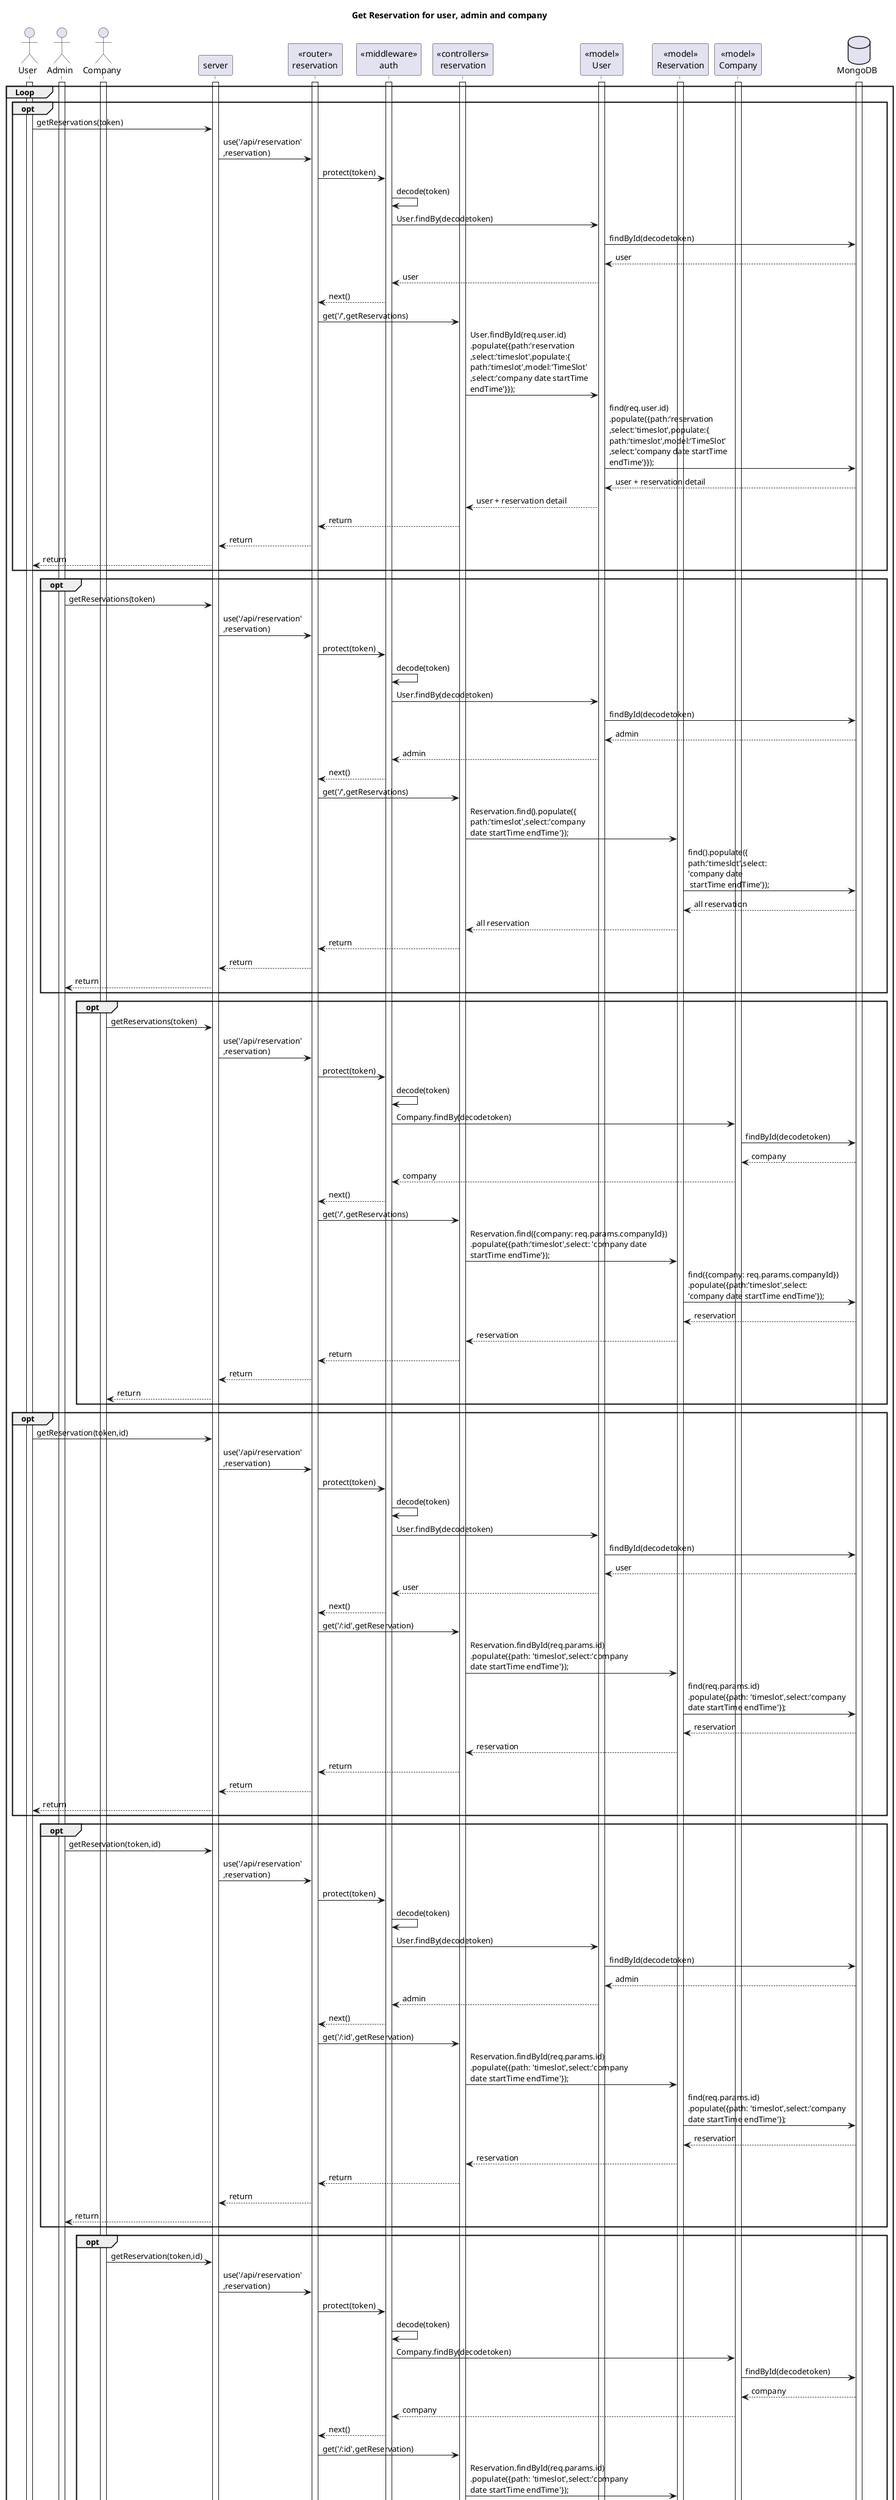 @startuml

footer Page %page% of %lastpage%
title "Get Reservation for user, admin and company"


actor "User" as user
actor "Admin" as admin
actor "Company" as company
participant "server" as server
participant "<<router>>\nreservation" as routerReserv
participant "<<middleware>>\nauth" as middleAuth
participant "<<controllers>>\nreservation" as controllersReserv
participant "<<model>>\nUser" as modelUser
participant "<<model>>\nReservation" as modelReserv
participant "<<model>>\nCompany" as modelComp
database "MongoDB" as mongoDB

group Loop
    'get reservations for user
    group opt 
        activate user
        activate server
        activate routerReserv
        activate middleAuth
        activate controllersReserv
        activate modelUser
        activate modelReserv
        activate mongoDB
        activate admin
        activate company
        activate modelComp
        user->server :getReservations(token)
        server->routerReserv :use('/api/reservation'\n,reservation)
        routerReserv -> middleAuth : protect(token)
        middleAuth -> middleAuth : decode(token)
        middleAuth -> modelUser : User.findBy(decodetoken)
        modelUser -> mongoDB : findById(decodetoken)

        modelUser <-- mongoDB : user
        middleAuth <-- modelUser : user
        routerReserv <-- middleAuth : next()

        routerReserv -> controllersReserv : get('/',getReservations)
        controllersReserv -> modelUser :  User.findById(req.user.id)\n.populate({path:'reservation\n,select:'timeslot',populate:{\npath:'timeslot',model:'TimeSlot'\n,select:'company date startTime\nendTime'}});
        modelUser -> mongoDB :  find(req.user.id)\n.populate({path:'reservation\n,select:'timeslot',populate:{\npath:'timeslot',model:'TimeSlot'\n,select:'company date startTime\nendTime'}});

        modelUser <-- mongoDB : user + reservation detail
        controllersReserv <-- modelUser : user + reservation detail
        routerReserv <-- controllersReserv : return
        server <-- routerReserv : return
        user <-- server : return
    end

    'get reservations for admin
     group opt 
        admin->server :getReservations(token)
        server->routerReserv :use('/api/reservation'\n,reservation)
        routerReserv -> middleAuth : protect(token)
        middleAuth -> middleAuth : decode(token)
        middleAuth -> modelUser : User.findBy(decodetoken)
        modelUser -> mongoDB : findById(decodetoken)

        modelUser <-- mongoDB : admin
        middleAuth <-- modelUser : admin
        routerReserv <-- middleAuth : next()

        routerReserv -> controllersReserv : get('/',getReservations)
        controllersReserv -> modelReserv :  Reservation.find().populate({\npath:'timeslot',select:'company \ndate startTime endTime'});
        modelReserv -> mongoDB :  find().populate({\npath:'timeslot',select:\n'company date\n startTime endTime'});

        modelReserv <-- mongoDB : all reservation
        controllersReserv <-- modelReserv : all reservation
        routerReserv <-- controllersReserv : return
        server <-- routerReserv : return
        admin <-- server : return
    end

    'get reservations for compaany
    group opt 
        company->server :getReservations(token)
        server->routerReserv :use('/api/reservation'\n,reservation)
        routerReserv -> middleAuth : protect(token)
        middleAuth -> middleAuth : decode(token)
        middleAuth -> modelComp : Company.findBy(decodetoken)
        modelComp -> mongoDB : findById(decodetoken)

        modelComp <-- mongoDB : company
        middleAuth <-- modelComp : company
        routerReserv <-- middleAuth : next()

        routerReserv -> controllersReserv : get('/',getReservations)
        controllersReserv -> modelReserv :  Reservation.find({company: req.params.companyId})\n.populate({path:'timeslot',select: 'company date\nstartTime endTime'});
        modelReserv -> mongoDB :  find({company: req.params.companyId})\n.populate({path:'timeslot',select:\n'company date startTime endTime'});

        modelReserv <-- mongoDB : reservation
        controllersReserv <-- modelReserv : reservation
        routerReserv <-- controllersReserv : return
        server <-- routerReserv : return
        company <-- server : return
    end

    'get single reservation for user
    group opt 
        user->server :getReservation(token,id)
        server->routerReserv :use('/api/reservation'\n,reservation)
        routerReserv -> middleAuth : protect(token)
        middleAuth -> middleAuth : decode(token)
        middleAuth -> modelUser : User.findBy(decodetoken)
        modelUser -> mongoDB : findById(decodetoken)

        modelUser <-- mongoDB : user
        middleAuth <-- modelUser : user
        routerReserv <-- middleAuth : next()

        routerReserv -> controllersReserv : get('/:id',getReservation)
        controllersReserv -> modelReserv : Reservation.findById(req.params.id)\n.populate({path: 'timeslot',select:'company\ndate startTime endTime'});
        modelReserv -> mongoDB :  find(req.params.id)\n.populate({path: 'timeslot',select:'company\ndate startTime endTime'});

        modelReserv <-- mongoDB : reservation
        controllersReserv <-- modelReserv : reservation

        'controllersReserv -> controllersReserv : if(reservation.user.toString() !== req.user.id)

        routerReserv <-- controllersReserv : return
        server <-- routerReserv : return
        user <-- server : return
    end

    'get single reservation for admin
    group opt 
        admin->server :getReservation(token,id)
        server->routerReserv :use('/api/reservation'\n,reservation)
        routerReserv -> middleAuth : protect(token)
        middleAuth -> middleAuth : decode(token)
        middleAuth -> modelUser : User.findBy(decodetoken)
        modelUser -> mongoDB : findById(decodetoken)

        modelUser <-- mongoDB : admin
        middleAuth <-- modelUser : admin
        routerReserv <-- middleAuth : next()

        routerReserv -> controllersReserv : get('/:id',getReservation)
        controllersReserv -> modelReserv : Reservation.findById(req.params.id)\n.populate({path: 'timeslot',select:'company\ndate startTime endTime'});
        modelReserv -> mongoDB :  find(req.params.id)\n.populate({path: 'timeslot',select:'company\ndate startTime endTime'});

        modelReserv <-- mongoDB : reservation
        controllersReserv <-- modelReserv : reservation
        routerReserv <-- controllersReserv : return
        server <-- routerReserv : return
        admin <-- server : return
    end

    'get single reservation for company
    group opt 
        company->server :getReservation(token,id)
        server->routerReserv :use('/api/reservation'\n,reservation)
        routerReserv -> middleAuth : protect(token)
        middleAuth -> middleAuth : decode(token)
        middleAuth -> modelComp : Company.findBy(decodetoken)
        modelComp -> mongoDB : findById(decodetoken)

        modelComp <-- mongoDB : company
        middleAuth <-- modelComp : company
        routerReserv <-- middleAuth : next()

        routerReserv -> controllersReserv : get('/:id',getReservation)
        controllersReserv -> modelReserv : Reservation.findById(req.params.id)\n.populate({path: 'timeslot',select:'company\ndate startTime endTime'});
        modelReserv -> mongoDB :  find(req.params.id)\n.populate({path: 'timeslot',select:'company\ndate startTime endTime'});

        modelReserv <-- mongoDB : reservation
        controllersReserv <-- modelReserv : reservation

        'controllersReserv -> controllersReserv : if(reservation.timeslot\n.company.toString() !== req.user.id)

        routerReserv <-- controllersReserv : return
        server <-- routerReserv : return
        company <-- server : return
    end

    

end

@enduml



